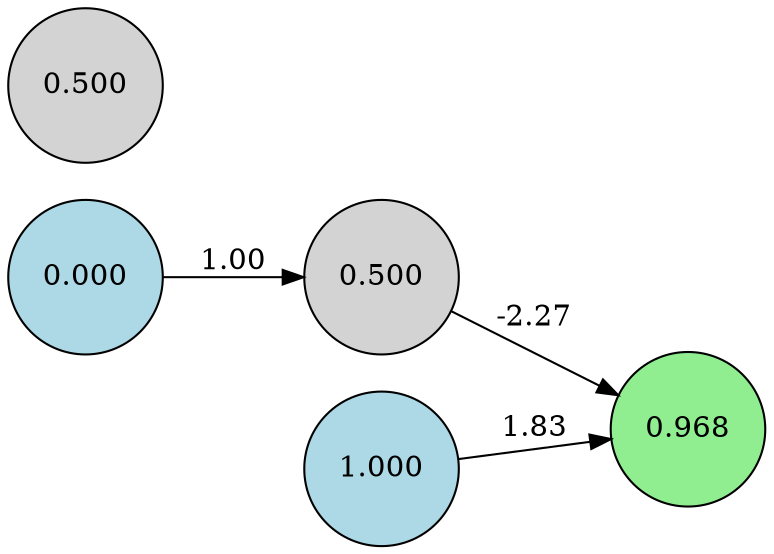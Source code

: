 digraph neat {
  rankdir=LR;
  node [shape=circle];
  node0 [label="0.000", style=filled, fillcolor=lightblue];
  node1 [label="1.000", style=filled, fillcolor=lightblue];
  node110 [label="0.968", style=filled, fillcolor=lightgreen];
  node156 [label="0.500", style=filled, fillcolor=lightgray];
  node184 [label="0.500", style=filled, fillcolor=lightgray];
  node1 -> node110 [label="1.83"];
  node0 -> node184 [label="1.00"];
  node184 -> node110 [label="-2.27"];
}
